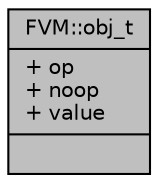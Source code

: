 digraph "FVM::obj_t"
{
  edge [fontname="Helvetica",fontsize="10",labelfontname="Helvetica",labelfontsize="10"];
  node [fontname="Helvetica",fontsize="10",shape=record];
  Node1 [label="{FVM::obj_t\n|+ op\l+ noop\l+ value\l|}",height=0.2,width=0.4,color="black", fillcolor="grey75", style="filled", fontcolor="black"];
}
